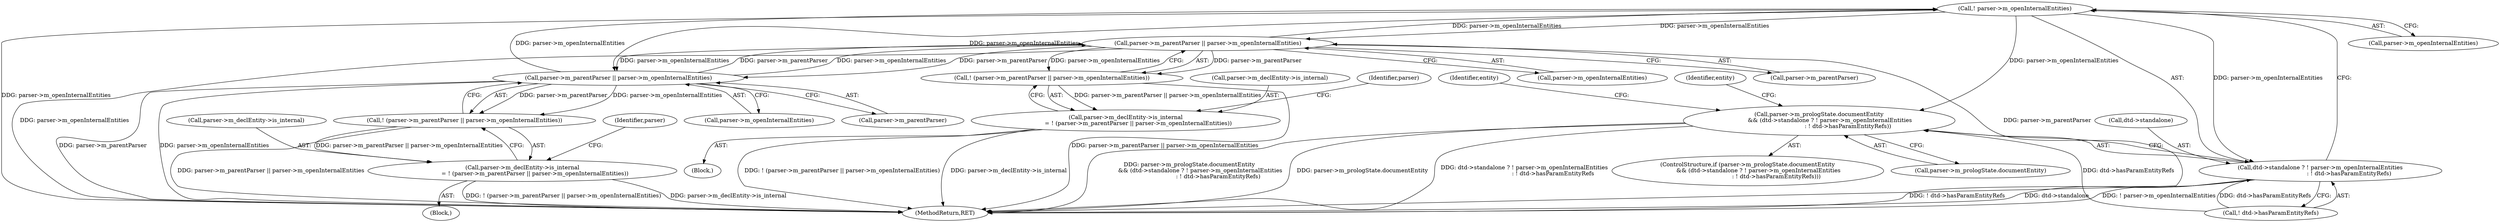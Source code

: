 digraph "0_libexpat_c20b758c332d9a13afbbb276d30db1d183a85d43@API" {
"1002695" [label="(Call,! parser->m_openInternalEntities)"];
"1001928" [label="(Call,parser->m_parentParser || parser->m_openInternalEntities)"];
"1002046" [label="(Call,parser->m_parentParser || parser->m_openInternalEntities)"];
"1002695" [label="(Call,! parser->m_openInternalEntities)"];
"1001927" [label="(Call,! (parser->m_parentParser || parser->m_openInternalEntities))"];
"1001921" [label="(Call,parser->m_declEntity->is_internal\n              = ! (parser->m_parentParser || parser->m_openInternalEntities))"];
"1002045" [label="(Call,! (parser->m_parentParser || parser->m_openInternalEntities))"];
"1002039" [label="(Call,parser->m_declEntity->is_internal\n              = ! (parser->m_parentParser || parser->m_openInternalEntities))"];
"1002685" [label="(Call,parser->m_prologState.documentEntity\n            && (dtd->standalone ? ! parser->m_openInternalEntities\n                                : ! dtd->hasParamEntityRefs))"];
"1002691" [label="(Call,dtd->standalone ? ! parser->m_openInternalEntities\n                                : ! dtd->hasParamEntityRefs)"];
"1002695" [label="(Call,! parser->m_openInternalEntities)"];
"1002721" [label="(Identifier,entity)"];
"1001922" [label="(Call,parser->m_declEntity->is_internal)"];
"1002684" [label="(ControlStructure,if (parser->m_prologState.documentEntity\n            && (dtd->standalone ? ! parser->m_openInternalEntities\n                                : ! dtd->hasParamEntityRefs)))"];
"1003371" [label="(MethodReturn,RET)"];
"1002686" [label="(Call,parser->m_prologState.documentEntity)"];
"1002045" [label="(Call,! (parser->m_parentParser || parser->m_openInternalEntities))"];
"1001927" [label="(Call,! (parser->m_parentParser || parser->m_openInternalEntities))"];
"1002699" [label="(Call,! dtd->hasParamEntityRefs)"];
"1002039" [label="(Call,parser->m_declEntity->is_internal\n              = ! (parser->m_parentParser || parser->m_openInternalEntities))"];
"1002685" [label="(Call,parser->m_prologState.documentEntity\n            && (dtd->standalone ? ! parser->m_openInternalEntities\n                                : ! dtd->hasParamEntityRefs))"];
"1001937" [label="(Identifier,parser)"];
"1002047" [label="(Call,parser->m_parentParser)"];
"1002706" [label="(Identifier,entity)"];
"1002692" [label="(Call,dtd->standalone)"];
"1002696" [label="(Call,parser->m_openInternalEntities)"];
"1002046" [label="(Call,parser->m_parentParser || parser->m_openInternalEntities)"];
"1002040" [label="(Call,parser->m_declEntity->is_internal)"];
"1002691" [label="(Call,dtd->standalone ? ! parser->m_openInternalEntities\n                                : ! dtd->hasParamEntityRefs)"];
"1001932" [label="(Call,parser->m_openInternalEntities)"];
"1001928" [label="(Call,parser->m_parentParser || parser->m_openInternalEntities)"];
"1001929" [label="(Call,parser->m_parentParser)"];
"1001901" [label="(Block,)"];
"1002055" [label="(Identifier,parser)"];
"1002050" [label="(Call,parser->m_openInternalEntities)"];
"1002019" [label="(Block,)"];
"1001921" [label="(Call,parser->m_declEntity->is_internal\n              = ! (parser->m_parentParser || parser->m_openInternalEntities))"];
"1002695" -> "1002691"  [label="AST: "];
"1002695" -> "1002696"  [label="CFG: "];
"1002696" -> "1002695"  [label="AST: "];
"1002691" -> "1002695"  [label="CFG: "];
"1002695" -> "1003371"  [label="DDG: parser->m_openInternalEntities"];
"1002695" -> "1001928"  [label="DDG: parser->m_openInternalEntities"];
"1002695" -> "1002046"  [label="DDG: parser->m_openInternalEntities"];
"1002695" -> "1002685"  [label="DDG: parser->m_openInternalEntities"];
"1002695" -> "1002691"  [label="DDG: parser->m_openInternalEntities"];
"1001928" -> "1002695"  [label="DDG: parser->m_openInternalEntities"];
"1002046" -> "1002695"  [label="DDG: parser->m_openInternalEntities"];
"1001928" -> "1001927"  [label="AST: "];
"1001928" -> "1001929"  [label="CFG: "];
"1001928" -> "1001932"  [label="CFG: "];
"1001929" -> "1001928"  [label="AST: "];
"1001932" -> "1001928"  [label="AST: "];
"1001927" -> "1001928"  [label="CFG: "];
"1001928" -> "1003371"  [label="DDG: parser->m_parentParser"];
"1001928" -> "1003371"  [label="DDG: parser->m_openInternalEntities"];
"1001928" -> "1001927"  [label="DDG: parser->m_parentParser"];
"1001928" -> "1001927"  [label="DDG: parser->m_openInternalEntities"];
"1002046" -> "1001928"  [label="DDG: parser->m_parentParser"];
"1002046" -> "1001928"  [label="DDG: parser->m_openInternalEntities"];
"1001928" -> "1002046"  [label="DDG: parser->m_parentParser"];
"1001928" -> "1002046"  [label="DDG: parser->m_openInternalEntities"];
"1002046" -> "1002045"  [label="AST: "];
"1002046" -> "1002047"  [label="CFG: "];
"1002046" -> "1002050"  [label="CFG: "];
"1002047" -> "1002046"  [label="AST: "];
"1002050" -> "1002046"  [label="AST: "];
"1002045" -> "1002046"  [label="CFG: "];
"1002046" -> "1003371"  [label="DDG: parser->m_parentParser"];
"1002046" -> "1003371"  [label="DDG: parser->m_openInternalEntities"];
"1002046" -> "1002045"  [label="DDG: parser->m_parentParser"];
"1002046" -> "1002045"  [label="DDG: parser->m_openInternalEntities"];
"1001927" -> "1001921"  [label="AST: "];
"1001921" -> "1001927"  [label="CFG: "];
"1001927" -> "1003371"  [label="DDG: parser->m_parentParser || parser->m_openInternalEntities"];
"1001927" -> "1001921"  [label="DDG: parser->m_parentParser || parser->m_openInternalEntities"];
"1001921" -> "1001901"  [label="AST: "];
"1001922" -> "1001921"  [label="AST: "];
"1001937" -> "1001921"  [label="CFG: "];
"1001921" -> "1003371"  [label="DDG: parser->m_declEntity->is_internal"];
"1001921" -> "1003371"  [label="DDG: ! (parser->m_parentParser || parser->m_openInternalEntities)"];
"1002045" -> "1002039"  [label="AST: "];
"1002039" -> "1002045"  [label="CFG: "];
"1002045" -> "1003371"  [label="DDG: parser->m_parentParser || parser->m_openInternalEntities"];
"1002045" -> "1002039"  [label="DDG: parser->m_parentParser || parser->m_openInternalEntities"];
"1002039" -> "1002019"  [label="AST: "];
"1002040" -> "1002039"  [label="AST: "];
"1002055" -> "1002039"  [label="CFG: "];
"1002039" -> "1003371"  [label="DDG: ! (parser->m_parentParser || parser->m_openInternalEntities)"];
"1002039" -> "1003371"  [label="DDG: parser->m_declEntity->is_internal"];
"1002685" -> "1002684"  [label="AST: "];
"1002685" -> "1002686"  [label="CFG: "];
"1002685" -> "1002691"  [label="CFG: "];
"1002686" -> "1002685"  [label="AST: "];
"1002691" -> "1002685"  [label="AST: "];
"1002706" -> "1002685"  [label="CFG: "];
"1002721" -> "1002685"  [label="CFG: "];
"1002685" -> "1003371"  [label="DDG: parser->m_prologState.documentEntity\n            && (dtd->standalone ? ! parser->m_openInternalEntities\n                                : ! dtd->hasParamEntityRefs)"];
"1002685" -> "1003371"  [label="DDG: parser->m_prologState.documentEntity"];
"1002685" -> "1003371"  [label="DDG: dtd->standalone ? ! parser->m_openInternalEntities\n                                : ! dtd->hasParamEntityRefs"];
"1002699" -> "1002685"  [label="DDG: dtd->hasParamEntityRefs"];
"1002691" -> "1002699"  [label="CFG: "];
"1002692" -> "1002691"  [label="AST: "];
"1002699" -> "1002691"  [label="AST: "];
"1002691" -> "1003371"  [label="DDG: ! dtd->hasParamEntityRefs"];
"1002691" -> "1003371"  [label="DDG: dtd->standalone"];
"1002691" -> "1003371"  [label="DDG: ! parser->m_openInternalEntities"];
"1002699" -> "1002691"  [label="DDG: dtd->hasParamEntityRefs"];
}
